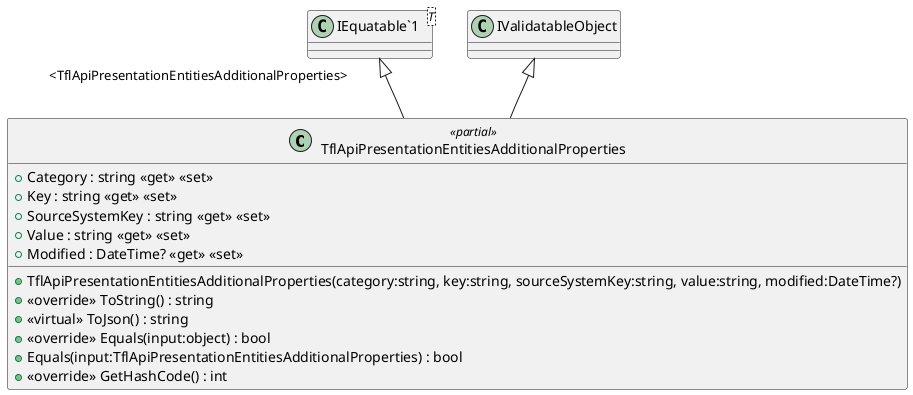 @startuml
class TflApiPresentationEntitiesAdditionalProperties <<partial>> {
    + TflApiPresentationEntitiesAdditionalProperties(category:string, key:string, sourceSystemKey:string, value:string, modified:DateTime?)
    + Category : string <<get>> <<set>>
    + Key : string <<get>> <<set>>
    + SourceSystemKey : string <<get>> <<set>>
    + Value : string <<get>> <<set>>
    + Modified : DateTime? <<get>> <<set>>
    + <<override>> ToString() : string
    + <<virtual>> ToJson() : string
    + <<override>> Equals(input:object) : bool
    + Equals(input:TflApiPresentationEntitiesAdditionalProperties) : bool
    + <<override>> GetHashCode() : int
}
class "IEquatable`1"<T> {
}
"IEquatable`1" "<TflApiPresentationEntitiesAdditionalProperties>" <|-- TflApiPresentationEntitiesAdditionalProperties
IValidatableObject <|-- TflApiPresentationEntitiesAdditionalProperties
@enduml
